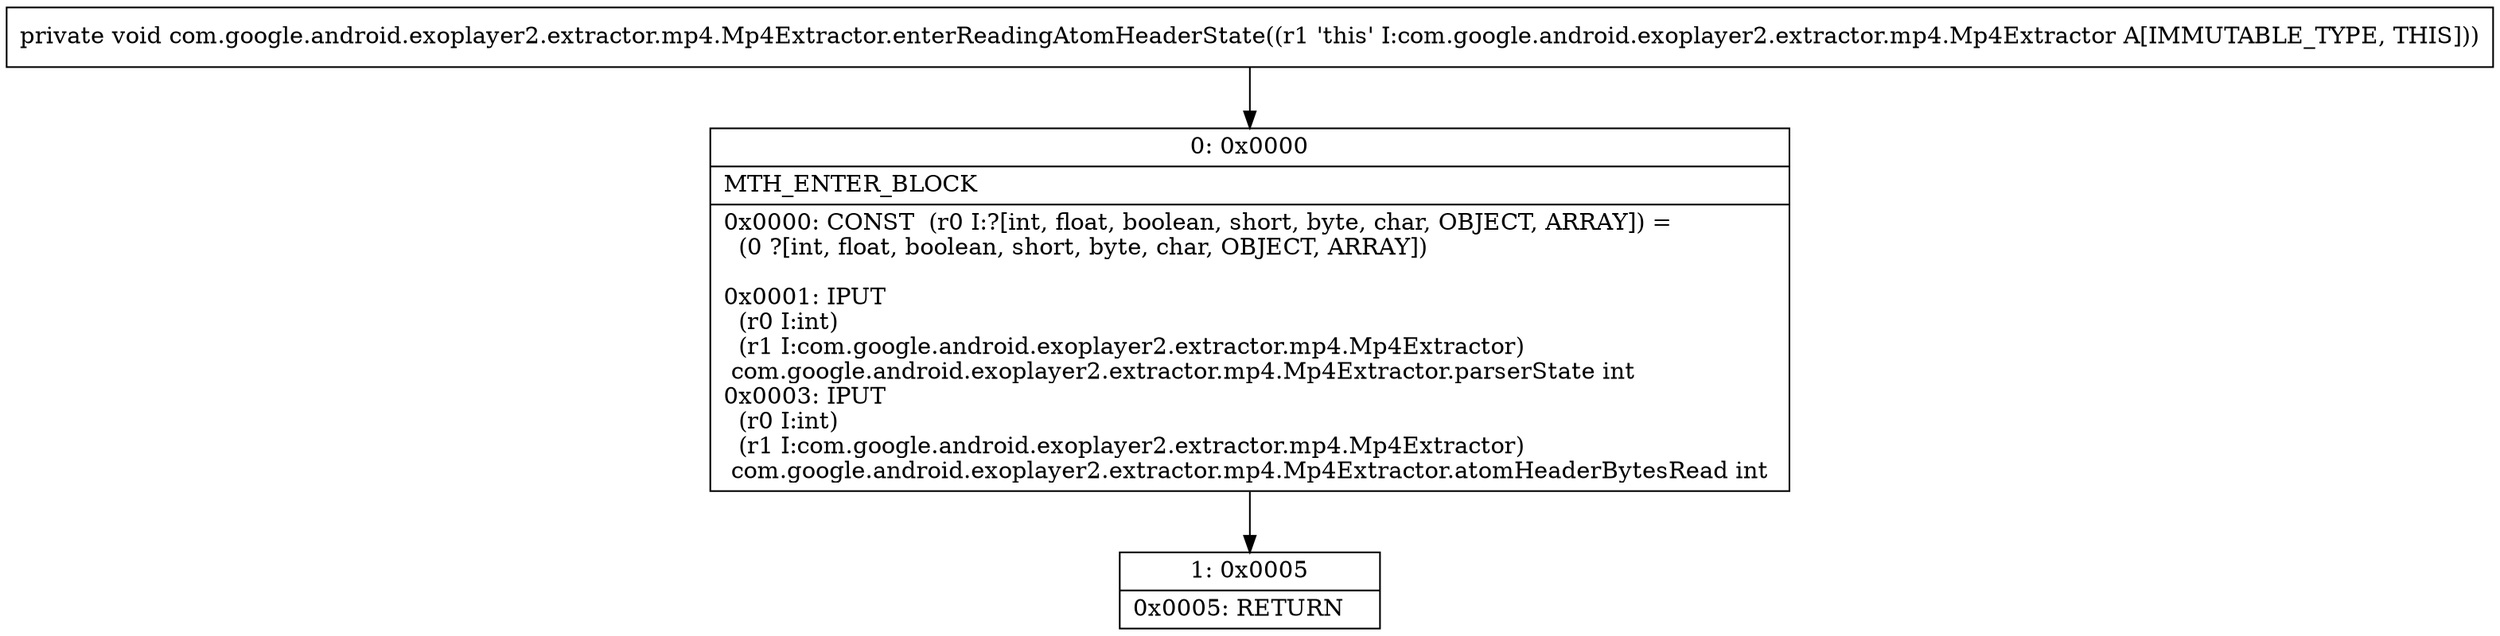 digraph "CFG forcom.google.android.exoplayer2.extractor.mp4.Mp4Extractor.enterReadingAtomHeaderState()V" {
Node_0 [shape=record,label="{0\:\ 0x0000|MTH_ENTER_BLOCK\l|0x0000: CONST  (r0 I:?[int, float, boolean, short, byte, char, OBJECT, ARRAY]) = \l  (0 ?[int, float, boolean, short, byte, char, OBJECT, ARRAY])\l \l0x0001: IPUT  \l  (r0 I:int)\l  (r1 I:com.google.android.exoplayer2.extractor.mp4.Mp4Extractor)\l com.google.android.exoplayer2.extractor.mp4.Mp4Extractor.parserState int \l0x0003: IPUT  \l  (r0 I:int)\l  (r1 I:com.google.android.exoplayer2.extractor.mp4.Mp4Extractor)\l com.google.android.exoplayer2.extractor.mp4.Mp4Extractor.atomHeaderBytesRead int \l}"];
Node_1 [shape=record,label="{1\:\ 0x0005|0x0005: RETURN   \l}"];
MethodNode[shape=record,label="{private void com.google.android.exoplayer2.extractor.mp4.Mp4Extractor.enterReadingAtomHeaderState((r1 'this' I:com.google.android.exoplayer2.extractor.mp4.Mp4Extractor A[IMMUTABLE_TYPE, THIS])) }"];
MethodNode -> Node_0;
Node_0 -> Node_1;
}


